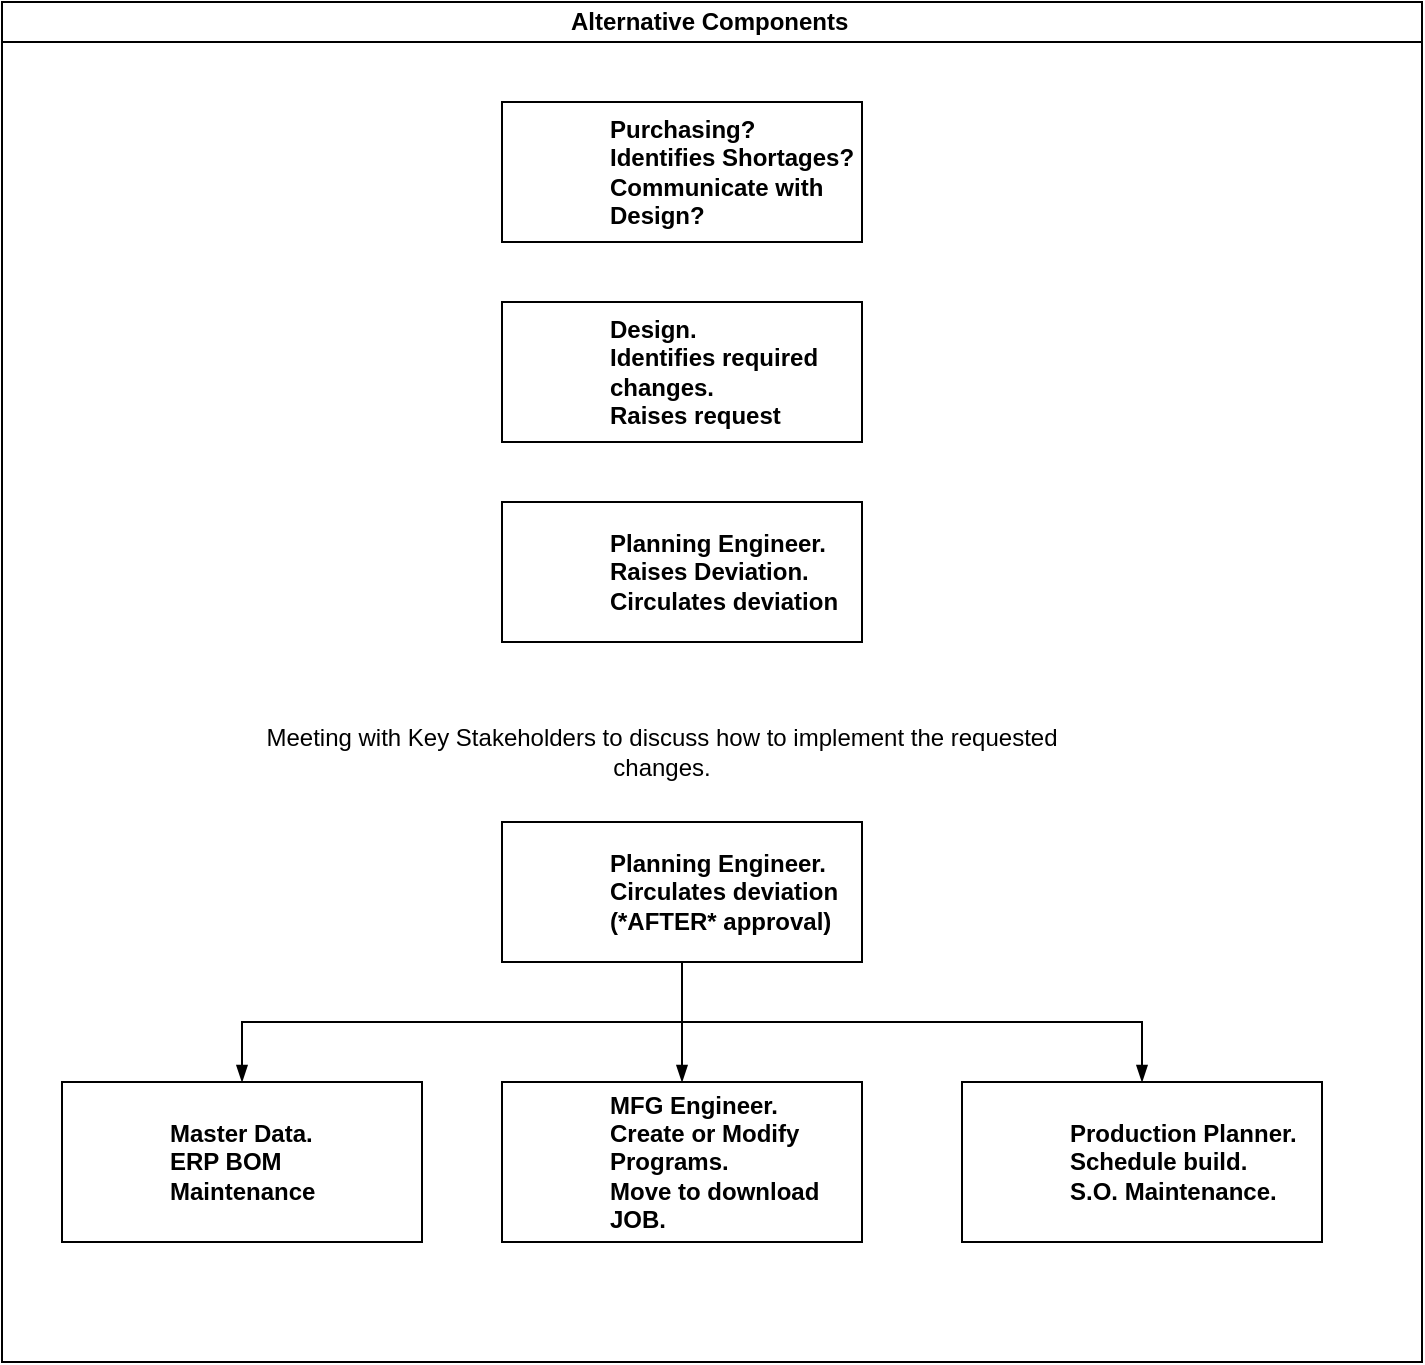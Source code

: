 <mxfile version="15.3.5" type="github">
  <diagram id="prtHgNgQTEPvFCAcTncT" name="Page-1">
    <mxGraphModel dx="1038" dy="547" grid="1" gridSize="10" guides="1" tooltips="1" connect="1" arrows="1" fold="1" page="1" pageScale="1" pageWidth="827" pageHeight="1169" math="0" shadow="0">
      <root>
        <mxCell id="0" />
        <mxCell id="1" parent="0" />
        <mxCell id="dNxyNK7c78bLwvsdeMH5-11" value="Alternative Components&amp;nbsp;" style="swimlane;html=1;startSize=20;horizontal=1;containerType=tree;glass=0;" parent="1" vertex="1">
          <mxGeometry x="40" y="40" width="710" height="680" as="geometry" />
        </mxCell>
        <UserObject label="Planning Engineer.&lt;br&gt;Circulates deviation (*AFTER* approval)" name="Tessa Miller" position="CFO" location="Office 1" email="me@example.com" placeholders="1" id="dNxyNK7c78bLwvsdeMH5-12">
          <mxCell style="label;whiteSpace=wrap;html=1;rounded=0;glass=0;treeMoving=1;treeFolding=1;" parent="dNxyNK7c78bLwvsdeMH5-11" vertex="1">
            <mxGeometry x="250" y="410" width="180" height="70" as="geometry" />
          </mxCell>
        </UserObject>
        <mxCell id="dNxyNK7c78bLwvsdeMH5-13" value="" style="endArrow=blockThin;endFill=1;fontSize=11;edgeStyle=elbowEdgeStyle;elbow=vertical;rounded=0;" parent="dNxyNK7c78bLwvsdeMH5-11" source="dNxyNK7c78bLwvsdeMH5-12" target="dNxyNK7c78bLwvsdeMH5-14" edge="1">
          <mxGeometry relative="1" as="geometry" />
        </mxCell>
        <UserObject label="Master Data.&lt;br&gt;ERP BOM Maintenance" name="Edward Morrison" position="Brand Manager" location="Office 2" email="me@example.com" placeholders="1" id="dNxyNK7c78bLwvsdeMH5-14">
          <mxCell style="label;whiteSpace=wrap;html=1;rounded=0;glass=0;treeFolding=1;treeMoving=1;" parent="dNxyNK7c78bLwvsdeMH5-11" vertex="1">
            <mxGeometry x="30" y="540" width="180" height="80" as="geometry" />
          </mxCell>
        </UserObject>
        <mxCell id="dNxyNK7c78bLwvsdeMH5-15" value="" style="endArrow=blockThin;endFill=1;fontSize=11;edgeStyle=elbowEdgeStyle;elbow=vertical;rounded=0;" parent="dNxyNK7c78bLwvsdeMH5-11" source="dNxyNK7c78bLwvsdeMH5-12" target="dNxyNK7c78bLwvsdeMH5-16" edge="1">
          <mxGeometry relative="1" as="geometry" />
        </mxCell>
        <UserObject label="MFG Engineer.&lt;br&gt;Create or Modify Programs.&lt;br&gt;Move to download JOB.&lt;br&gt;" name="Evan Valet" position="HR Director" location="Office 4" email="me@example.com" placeholders="1" id="dNxyNK7c78bLwvsdeMH5-16">
          <mxCell style="label;whiteSpace=wrap;html=1;rounded=0;glass=0;treeFolding=1;treeMoving=1;" parent="dNxyNK7c78bLwvsdeMH5-11" vertex="1">
            <mxGeometry x="250" y="540" width="180" height="80" as="geometry" />
          </mxCell>
        </UserObject>
        <mxCell id="dNxyNK7c78bLwvsdeMH5-17" value="" style="endArrow=blockThin;endFill=1;fontSize=11;edgeStyle=elbowEdgeStyle;elbow=vertical;rounded=0;" parent="dNxyNK7c78bLwvsdeMH5-11" source="dNxyNK7c78bLwvsdeMH5-12" target="dNxyNK7c78bLwvsdeMH5-18" edge="1">
          <mxGeometry relative="1" as="geometry" />
        </mxCell>
        <UserObject label="Production Planner.&lt;br&gt;Schedule build.&lt;br&gt;S.O. Maintenance." name="Alison Donovan" position="System Admin" location="Office 3" email="me@example.com" placeholders="1" id="dNxyNK7c78bLwvsdeMH5-18">
          <mxCell style="label;whiteSpace=wrap;html=1;rounded=0;glass=0;" parent="dNxyNK7c78bLwvsdeMH5-11" vertex="1">
            <mxGeometry x="480" y="540" width="180" height="80" as="geometry" />
          </mxCell>
        </UserObject>
        <UserObject label="Planning Engineer.&lt;br&gt;Raises Deviation.&lt;br&gt;Circulates deviation" name="Tessa Miller" position="CFO" location="Office 1" email="me@example.com" placeholders="1" id="MjClccZMk18TQqdO_Fq8-1">
          <mxCell style="label;whiteSpace=wrap;html=1;rounded=0;glass=0;treeMoving=1;treeFolding=1;" vertex="1" parent="dNxyNK7c78bLwvsdeMH5-11">
            <mxGeometry x="250" y="250" width="180" height="70" as="geometry" />
          </mxCell>
        </UserObject>
        <UserObject label="Design.&lt;br&gt;Identifies required changes.&lt;br&gt;Raises request" name="Tessa Miller" position="CFO" location="Office 1" email="me@example.com" placeholders="1" id="MjClccZMk18TQqdO_Fq8-3">
          <mxCell style="label;whiteSpace=wrap;html=1;rounded=0;glass=0;treeMoving=1;treeFolding=1;" vertex="1" parent="dNxyNK7c78bLwvsdeMH5-11">
            <mxGeometry x="250" y="150" width="180" height="70" as="geometry" />
          </mxCell>
        </UserObject>
        <mxCell id="MjClccZMk18TQqdO_Fq8-2" value="Meeting with Key Stakeholders to discuss how to implement the requested changes." style="text;html=1;strokeColor=none;fillColor=none;align=center;verticalAlign=middle;whiteSpace=wrap;rounded=0;hachureGap=4;pointerEvents=0;" vertex="1" parent="dNxyNK7c78bLwvsdeMH5-11">
          <mxGeometry x="130" y="340" width="400" height="70" as="geometry" />
        </mxCell>
        <UserObject label="Purchasing?&lt;br&gt;Identifies Shortages?&lt;br&gt;Communicate with Design?" name="Tessa Miller" position="CFO" location="Office 1" email="me@example.com" placeholders="1" id="MjClccZMk18TQqdO_Fq8-4">
          <mxCell style="label;whiteSpace=wrap;html=1;rounded=0;glass=0;treeMoving=1;treeFolding=1;" vertex="1" parent="dNxyNK7c78bLwvsdeMH5-11">
            <mxGeometry x="250" y="50" width="180" height="70" as="geometry" />
          </mxCell>
        </UserObject>
      </root>
    </mxGraphModel>
  </diagram>
</mxfile>
